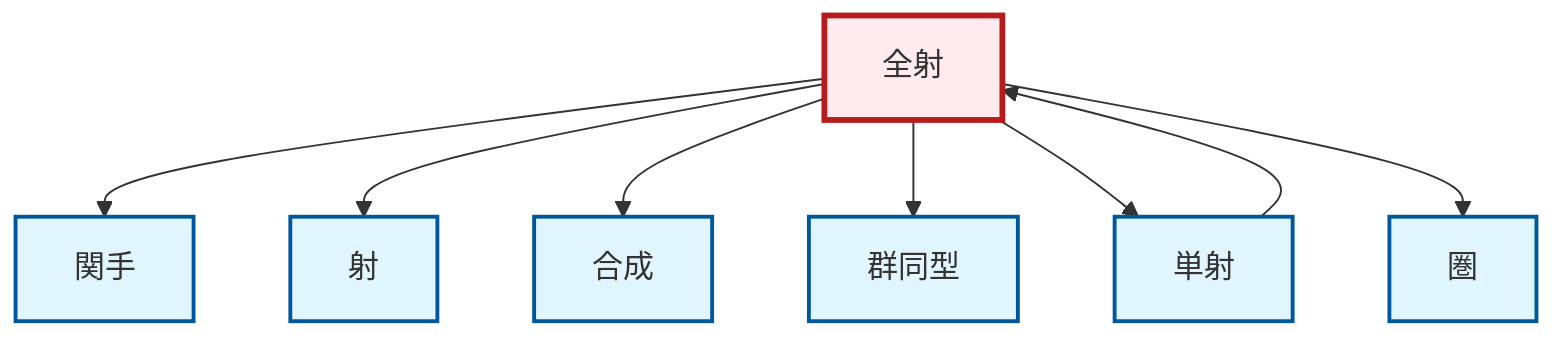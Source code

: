 graph TD
    classDef definition fill:#e1f5fe,stroke:#01579b,stroke-width:2px
    classDef theorem fill:#f3e5f5,stroke:#4a148c,stroke-width:2px
    classDef axiom fill:#fff3e0,stroke:#e65100,stroke-width:2px
    classDef example fill:#e8f5e9,stroke:#1b5e20,stroke-width:2px
    classDef current fill:#ffebee,stroke:#b71c1c,stroke-width:3px
    def-composition["合成"]:::definition
    def-functor["関手"]:::definition
    def-morphism["射"]:::definition
    def-isomorphism["群同型"]:::definition
    def-epimorphism["全射"]:::definition
    def-monomorphism["単射"]:::definition
    def-category["圏"]:::definition
    def-epimorphism --> def-functor
    def-epimorphism --> def-morphism
    def-epimorphism --> def-composition
    def-epimorphism --> def-isomorphism
    def-epimorphism --> def-monomorphism
    def-monomorphism --> def-epimorphism
    def-epimorphism --> def-category
    class def-epimorphism current